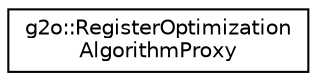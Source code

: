 digraph "Graphical Class Hierarchy"
{
  edge [fontname="Helvetica",fontsize="10",labelfontname="Helvetica",labelfontsize="10"];
  node [fontname="Helvetica",fontsize="10",shape=record];
  rankdir="LR";
  Node0 [label="g2o::RegisterOptimization\lAlgorithmProxy",height=0.2,width=0.4,color="black", fillcolor="white", style="filled",URL="$classg2o_1_1_register_optimization_algorithm_proxy.html"];
}
